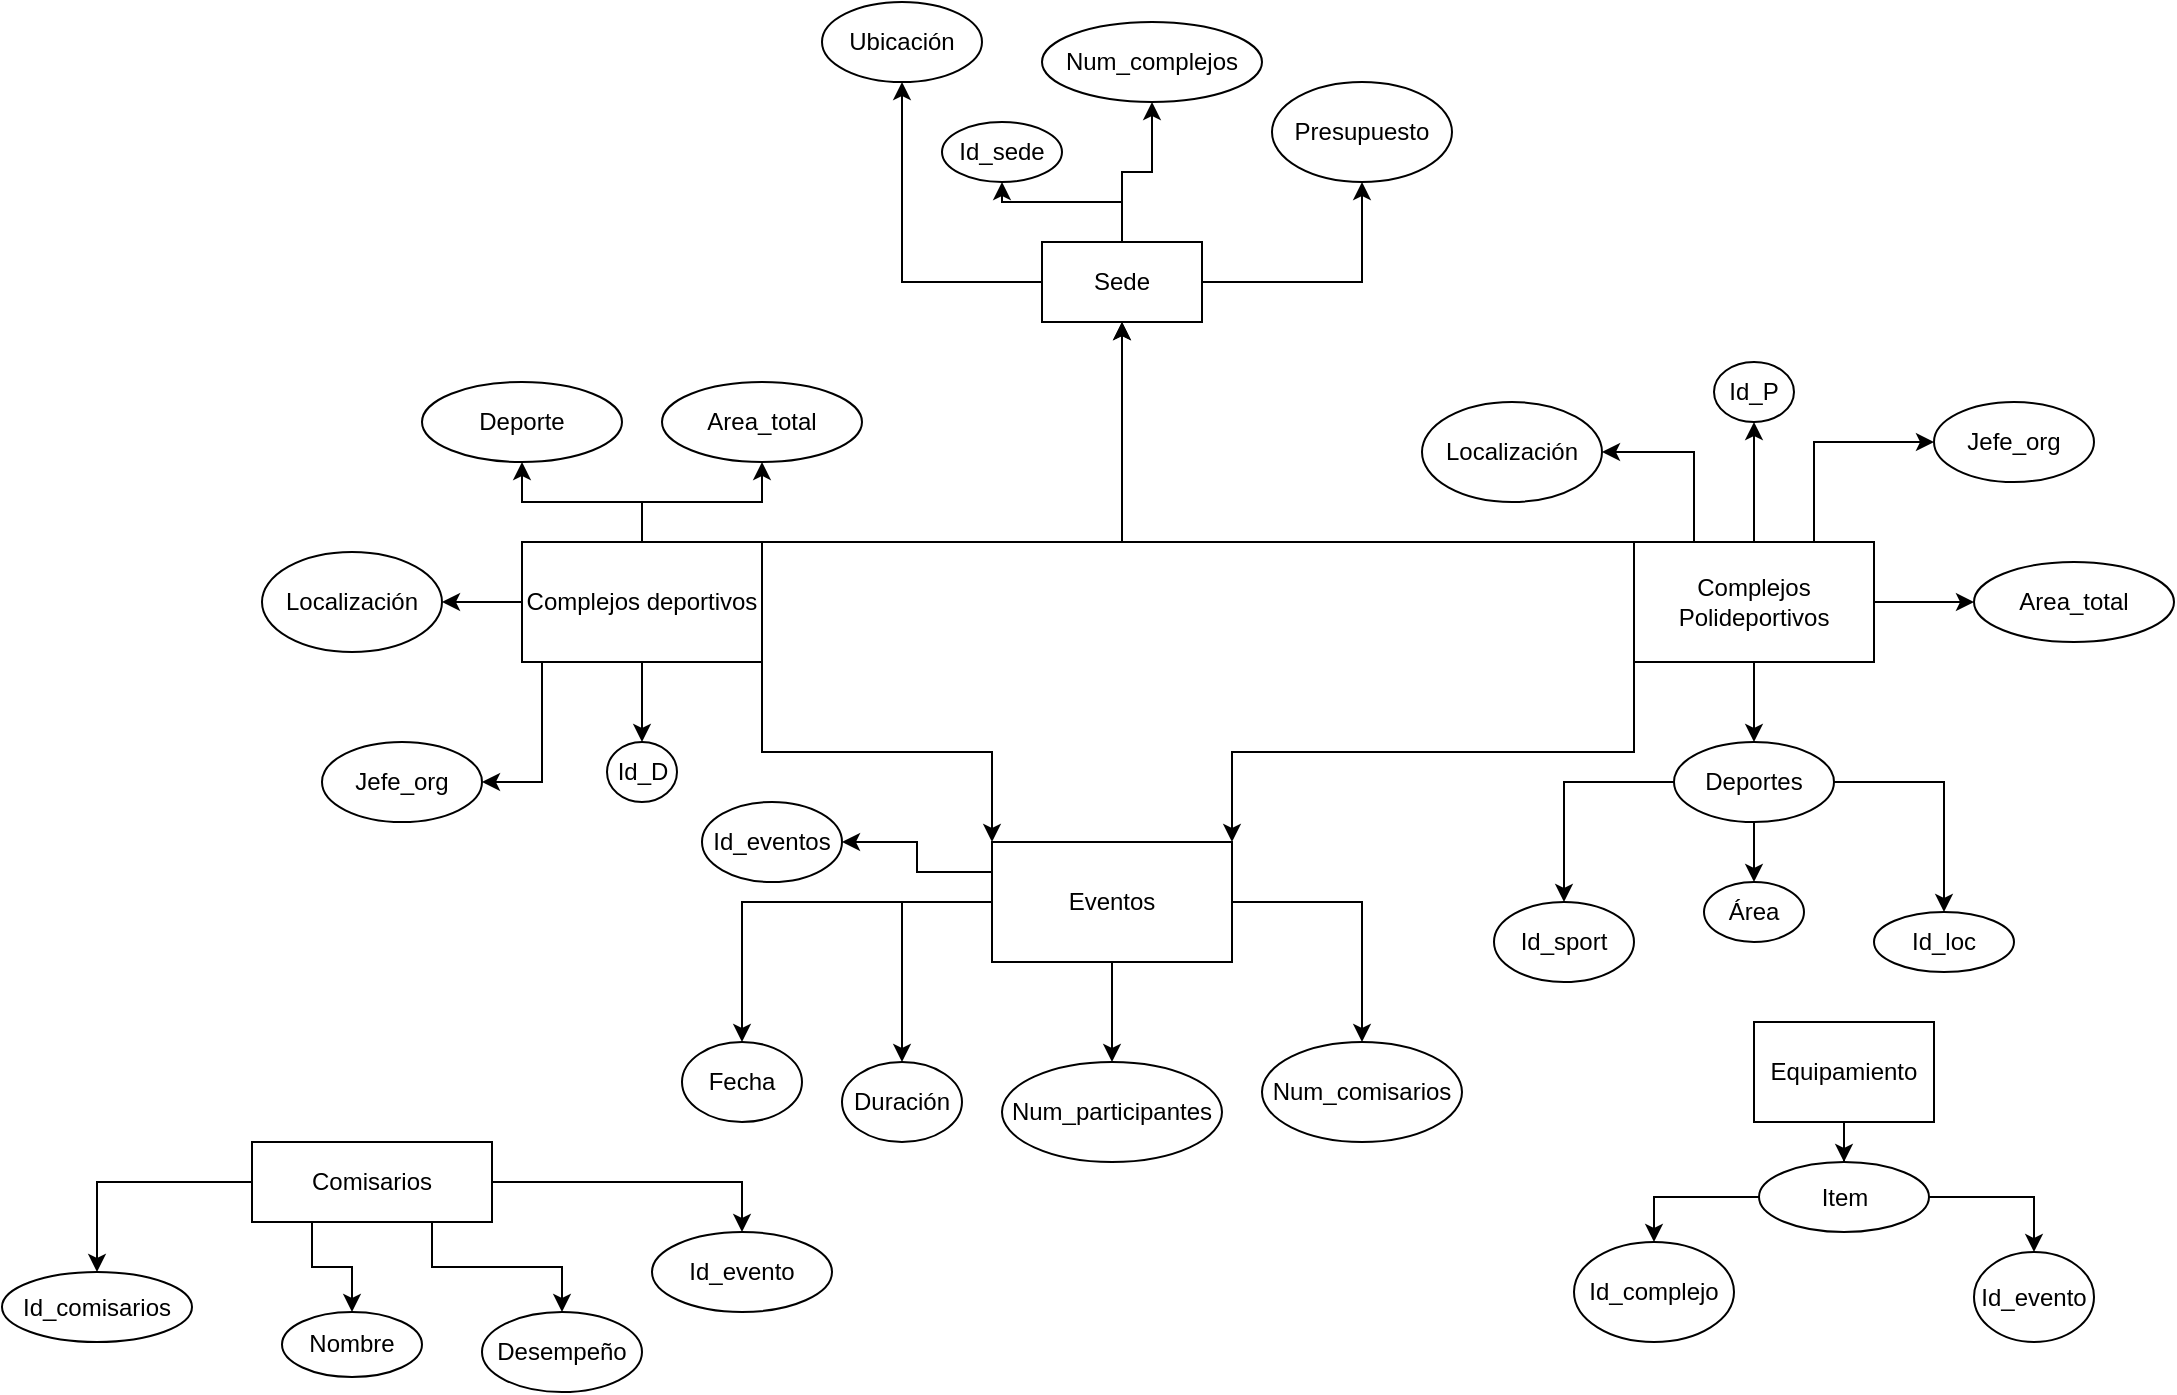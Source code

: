 <mxfile version="24.4.15" type="device">
  <diagram name="Página-1" id="cqSedHdmFxDYqsa-Nq5d">
    <mxGraphModel dx="2191" dy="1962" grid="1" gridSize="10" guides="1" tooltips="1" connect="1" arrows="1" fold="1" page="1" pageScale="1" pageWidth="827" pageHeight="1169" math="0" shadow="0">
      <root>
        <mxCell id="0" />
        <mxCell id="1" parent="0" />
        <mxCell id="7IoBYhM357xx1nyFvjBr-3" value="" style="edgeStyle=orthogonalEdgeStyle;rounded=0;orthogonalLoop=1;jettySize=auto;html=1;" edge="1" parent="1" source="7IoBYhM357xx1nyFvjBr-1" target="7IoBYhM357xx1nyFvjBr-2">
          <mxGeometry relative="1" as="geometry" />
        </mxCell>
        <mxCell id="7IoBYhM357xx1nyFvjBr-4" style="edgeStyle=orthogonalEdgeStyle;rounded=0;orthogonalLoop=1;jettySize=auto;html=1;" edge="1" parent="1" source="7IoBYhM357xx1nyFvjBr-1" target="7IoBYhM357xx1nyFvjBr-7">
          <mxGeometry relative="1" as="geometry">
            <mxPoint x="330" y="240" as="targetPoint" />
          </mxGeometry>
        </mxCell>
        <mxCell id="7IoBYhM357xx1nyFvjBr-9" value="" style="edgeStyle=orthogonalEdgeStyle;rounded=0;orthogonalLoop=1;jettySize=auto;html=1;" edge="1" parent="1" source="7IoBYhM357xx1nyFvjBr-1" target="7IoBYhM357xx1nyFvjBr-8">
          <mxGeometry relative="1" as="geometry">
            <Array as="points">
              <mxPoint x="220" y="340" />
            </Array>
          </mxGeometry>
        </mxCell>
        <mxCell id="7IoBYhM357xx1nyFvjBr-13" style="edgeStyle=orthogonalEdgeStyle;rounded=0;orthogonalLoop=1;jettySize=auto;html=1;exitX=0.5;exitY=0;exitDx=0;exitDy=0;entryX=0.5;entryY=1;entryDx=0;entryDy=0;" edge="1" parent="1" source="7IoBYhM357xx1nyFvjBr-1" target="7IoBYhM357xx1nyFvjBr-12">
          <mxGeometry relative="1" as="geometry" />
        </mxCell>
        <mxCell id="7IoBYhM357xx1nyFvjBr-16" value="" style="edgeStyle=orthogonalEdgeStyle;rounded=0;orthogonalLoop=1;jettySize=auto;html=1;" edge="1" parent="1" source="7IoBYhM357xx1nyFvjBr-1" target="7IoBYhM357xx1nyFvjBr-15">
          <mxGeometry relative="1" as="geometry" />
        </mxCell>
        <mxCell id="7IoBYhM357xx1nyFvjBr-43" style="edgeStyle=orthogonalEdgeStyle;rounded=0;orthogonalLoop=1;jettySize=auto;html=1;exitX=1;exitY=1;exitDx=0;exitDy=0;entryX=0;entryY=0;entryDx=0;entryDy=0;" edge="1" parent="1" source="7IoBYhM357xx1nyFvjBr-1" target="7IoBYhM357xx1nyFvjBr-42">
          <mxGeometry relative="1" as="geometry" />
        </mxCell>
        <mxCell id="7IoBYhM357xx1nyFvjBr-75" style="edgeStyle=orthogonalEdgeStyle;rounded=0;orthogonalLoop=1;jettySize=auto;html=1;exitX=1;exitY=0.5;exitDx=0;exitDy=0;entryX=0.5;entryY=1;entryDx=0;entryDy=0;" edge="1" parent="1" source="7IoBYhM357xx1nyFvjBr-1" target="7IoBYhM357xx1nyFvjBr-33">
          <mxGeometry relative="1" as="geometry">
            <Array as="points">
              <mxPoint x="330" y="220" />
              <mxPoint x="510" y="220" />
            </Array>
          </mxGeometry>
        </mxCell>
        <mxCell id="7IoBYhM357xx1nyFvjBr-1" value="Complejos deportivos" style="rounded=0;whiteSpace=wrap;html=1;" vertex="1" parent="1">
          <mxGeometry x="210" y="220" width="120" height="60" as="geometry" />
        </mxCell>
        <mxCell id="7IoBYhM357xx1nyFvjBr-2" value="Deporte" style="ellipse;whiteSpace=wrap;html=1;rounded=0;" vertex="1" parent="1">
          <mxGeometry x="160" y="140" width="100" height="40" as="geometry" />
        </mxCell>
        <mxCell id="7IoBYhM357xx1nyFvjBr-7" value="Localización" style="ellipse;whiteSpace=wrap;html=1;" vertex="1" parent="1">
          <mxGeometry x="80" y="225" width="90" height="50" as="geometry" />
        </mxCell>
        <mxCell id="7IoBYhM357xx1nyFvjBr-8" value="Jefe_org" style="ellipse;whiteSpace=wrap;html=1;rounded=0;" vertex="1" parent="1">
          <mxGeometry x="110" y="320" width="80" height="40" as="geometry" />
        </mxCell>
        <mxCell id="7IoBYhM357xx1nyFvjBr-12" value="Area_total" style="ellipse;whiteSpace=wrap;html=1;" vertex="1" parent="1">
          <mxGeometry x="280" y="140" width="100" height="40" as="geometry" />
        </mxCell>
        <mxCell id="7IoBYhM357xx1nyFvjBr-18" value="" style="edgeStyle=orthogonalEdgeStyle;rounded=0;orthogonalLoop=1;jettySize=auto;html=1;" edge="1" parent="1" source="7IoBYhM357xx1nyFvjBr-14" target="7IoBYhM357xx1nyFvjBr-17">
          <mxGeometry relative="1" as="geometry" />
        </mxCell>
        <mxCell id="7IoBYhM357xx1nyFvjBr-26" value="" style="edgeStyle=orthogonalEdgeStyle;rounded=0;orthogonalLoop=1;jettySize=auto;html=1;" edge="1" parent="1" source="7IoBYhM357xx1nyFvjBr-14" target="7IoBYhM357xx1nyFvjBr-25">
          <mxGeometry relative="1" as="geometry" />
        </mxCell>
        <mxCell id="7IoBYhM357xx1nyFvjBr-30" value="" style="edgeStyle=orthogonalEdgeStyle;rounded=0;orthogonalLoop=1;jettySize=auto;html=1;" edge="1" parent="1" source="7IoBYhM357xx1nyFvjBr-14" target="7IoBYhM357xx1nyFvjBr-29">
          <mxGeometry relative="1" as="geometry" />
        </mxCell>
        <mxCell id="7IoBYhM357xx1nyFvjBr-31" style="edgeStyle=orthogonalEdgeStyle;rounded=0;orthogonalLoop=1;jettySize=auto;html=1;exitX=0.75;exitY=0;exitDx=0;exitDy=0;entryX=0;entryY=0.5;entryDx=0;entryDy=0;" edge="1" parent="1" source="7IoBYhM357xx1nyFvjBr-14" target="7IoBYhM357xx1nyFvjBr-28">
          <mxGeometry relative="1" as="geometry" />
        </mxCell>
        <mxCell id="7IoBYhM357xx1nyFvjBr-32" style="edgeStyle=orthogonalEdgeStyle;rounded=0;orthogonalLoop=1;jettySize=auto;html=1;exitX=0.25;exitY=0;exitDx=0;exitDy=0;entryX=1;entryY=0.5;entryDx=0;entryDy=0;" edge="1" parent="1" source="7IoBYhM357xx1nyFvjBr-14" target="7IoBYhM357xx1nyFvjBr-27">
          <mxGeometry relative="1" as="geometry" />
        </mxCell>
        <mxCell id="7IoBYhM357xx1nyFvjBr-44" style="edgeStyle=orthogonalEdgeStyle;rounded=0;orthogonalLoop=1;jettySize=auto;html=1;exitX=0;exitY=1;exitDx=0;exitDy=0;entryX=1;entryY=0;entryDx=0;entryDy=0;" edge="1" parent="1" source="7IoBYhM357xx1nyFvjBr-14" target="7IoBYhM357xx1nyFvjBr-42">
          <mxGeometry relative="1" as="geometry" />
        </mxCell>
        <mxCell id="7IoBYhM357xx1nyFvjBr-76" style="edgeStyle=orthogonalEdgeStyle;rounded=0;orthogonalLoop=1;jettySize=auto;html=1;exitX=0;exitY=0.5;exitDx=0;exitDy=0;entryX=0.5;entryY=1;entryDx=0;entryDy=0;" edge="1" parent="1" source="7IoBYhM357xx1nyFvjBr-14" target="7IoBYhM357xx1nyFvjBr-33">
          <mxGeometry relative="1" as="geometry">
            <Array as="points">
              <mxPoint x="766" y="220" />
              <mxPoint x="510" y="220" />
            </Array>
          </mxGeometry>
        </mxCell>
        <mxCell id="7IoBYhM357xx1nyFvjBr-14" value="Complejos&lt;div&gt;Polideportivos&lt;/div&gt;" style="rounded=0;whiteSpace=wrap;html=1;" vertex="1" parent="1">
          <mxGeometry x="766" y="220" width="120" height="60" as="geometry" />
        </mxCell>
        <mxCell id="7IoBYhM357xx1nyFvjBr-15" value="Id_D" style="ellipse;whiteSpace=wrap;html=1;rounded=0;" vertex="1" parent="1">
          <mxGeometry x="252.5" y="320" width="35" height="30" as="geometry" />
        </mxCell>
        <mxCell id="7IoBYhM357xx1nyFvjBr-20" value="" style="edgeStyle=orthogonalEdgeStyle;rounded=0;orthogonalLoop=1;jettySize=auto;html=1;" edge="1" parent="1" source="7IoBYhM357xx1nyFvjBr-17" target="7IoBYhM357xx1nyFvjBr-19">
          <mxGeometry relative="1" as="geometry" />
        </mxCell>
        <mxCell id="7IoBYhM357xx1nyFvjBr-22" value="" style="edgeStyle=orthogonalEdgeStyle;rounded=0;orthogonalLoop=1;jettySize=auto;html=1;" edge="1" parent="1" source="7IoBYhM357xx1nyFvjBr-17" target="7IoBYhM357xx1nyFvjBr-21">
          <mxGeometry relative="1" as="geometry" />
        </mxCell>
        <mxCell id="7IoBYhM357xx1nyFvjBr-24" value="" style="edgeStyle=orthogonalEdgeStyle;rounded=0;orthogonalLoop=1;jettySize=auto;html=1;" edge="1" parent="1" source="7IoBYhM357xx1nyFvjBr-17" target="7IoBYhM357xx1nyFvjBr-23">
          <mxGeometry relative="1" as="geometry" />
        </mxCell>
        <mxCell id="7IoBYhM357xx1nyFvjBr-17" value="Deportes" style="ellipse;whiteSpace=wrap;html=1;rounded=0;" vertex="1" parent="1">
          <mxGeometry x="786" y="320" width="80" height="40" as="geometry" />
        </mxCell>
        <mxCell id="7IoBYhM357xx1nyFvjBr-19" value="Id_sport" style="ellipse;whiteSpace=wrap;html=1;rounded=0;" vertex="1" parent="1">
          <mxGeometry x="696" y="400" width="70" height="40" as="geometry" />
        </mxCell>
        <mxCell id="7IoBYhM357xx1nyFvjBr-21" value="Área" style="ellipse;whiteSpace=wrap;html=1;rounded=0;" vertex="1" parent="1">
          <mxGeometry x="801" y="390" width="50" height="30" as="geometry" />
        </mxCell>
        <mxCell id="7IoBYhM357xx1nyFvjBr-23" value="Id_loc" style="ellipse;whiteSpace=wrap;html=1;rounded=0;" vertex="1" parent="1">
          <mxGeometry x="886" y="405" width="70" height="30" as="geometry" />
        </mxCell>
        <mxCell id="7IoBYhM357xx1nyFvjBr-25" value="Id_P" style="ellipse;whiteSpace=wrap;html=1;rounded=0;" vertex="1" parent="1">
          <mxGeometry x="806" y="130" width="40" height="30" as="geometry" />
        </mxCell>
        <mxCell id="7IoBYhM357xx1nyFvjBr-27" value="Localización" style="ellipse;whiteSpace=wrap;html=1;" vertex="1" parent="1">
          <mxGeometry x="660" y="150" width="90" height="50" as="geometry" />
        </mxCell>
        <mxCell id="7IoBYhM357xx1nyFvjBr-28" value="Jefe_org" style="ellipse;whiteSpace=wrap;html=1;rounded=0;" vertex="1" parent="1">
          <mxGeometry x="916" y="150" width="80" height="40" as="geometry" />
        </mxCell>
        <mxCell id="7IoBYhM357xx1nyFvjBr-29" value="Area_total" style="ellipse;whiteSpace=wrap;html=1;" vertex="1" parent="1">
          <mxGeometry x="936" y="230" width="100" height="40" as="geometry" />
        </mxCell>
        <mxCell id="7IoBYhM357xx1nyFvjBr-35" value="" style="edgeStyle=orthogonalEdgeStyle;rounded=0;orthogonalLoop=1;jettySize=auto;html=1;" edge="1" parent="1" source="7IoBYhM357xx1nyFvjBr-33" target="7IoBYhM357xx1nyFvjBr-34">
          <mxGeometry relative="1" as="geometry" />
        </mxCell>
        <mxCell id="7IoBYhM357xx1nyFvjBr-37" value="" style="edgeStyle=orthogonalEdgeStyle;rounded=0;orthogonalLoop=1;jettySize=auto;html=1;" edge="1" parent="1" source="7IoBYhM357xx1nyFvjBr-33" target="7IoBYhM357xx1nyFvjBr-36">
          <mxGeometry relative="1" as="geometry" />
        </mxCell>
        <mxCell id="7IoBYhM357xx1nyFvjBr-39" value="" style="edgeStyle=orthogonalEdgeStyle;rounded=0;orthogonalLoop=1;jettySize=auto;html=1;" edge="1" parent="1" source="7IoBYhM357xx1nyFvjBr-33" target="7IoBYhM357xx1nyFvjBr-38">
          <mxGeometry relative="1" as="geometry" />
        </mxCell>
        <mxCell id="7IoBYhM357xx1nyFvjBr-41" value="" style="edgeStyle=orthogonalEdgeStyle;rounded=0;orthogonalLoop=1;jettySize=auto;html=1;" edge="1" parent="1" source="7IoBYhM357xx1nyFvjBr-33" target="7IoBYhM357xx1nyFvjBr-40">
          <mxGeometry relative="1" as="geometry" />
        </mxCell>
        <mxCell id="7IoBYhM357xx1nyFvjBr-33" value="Sede" style="rounded=0;whiteSpace=wrap;html=1;" vertex="1" parent="1">
          <mxGeometry x="470" y="70" width="80" height="40" as="geometry" />
        </mxCell>
        <mxCell id="7IoBYhM357xx1nyFvjBr-34" value="Num_complejos" style="ellipse;whiteSpace=wrap;html=1;rounded=0;" vertex="1" parent="1">
          <mxGeometry x="470" y="-40" width="110" height="40" as="geometry" />
        </mxCell>
        <mxCell id="7IoBYhM357xx1nyFvjBr-36" value="Id_sede" style="ellipse;whiteSpace=wrap;html=1;rounded=0;" vertex="1" parent="1">
          <mxGeometry x="420" y="10" width="60" height="30" as="geometry" />
        </mxCell>
        <mxCell id="7IoBYhM357xx1nyFvjBr-38" value="Presupuesto" style="ellipse;whiteSpace=wrap;html=1;rounded=0;" vertex="1" parent="1">
          <mxGeometry x="585" y="-10" width="90" height="50" as="geometry" />
        </mxCell>
        <mxCell id="7IoBYhM357xx1nyFvjBr-40" value="Ubicación" style="ellipse;whiteSpace=wrap;html=1;rounded=0;" vertex="1" parent="1">
          <mxGeometry x="360" y="-50" width="80" height="40" as="geometry" />
        </mxCell>
        <mxCell id="7IoBYhM357xx1nyFvjBr-47" value="" style="edgeStyle=orthogonalEdgeStyle;rounded=0;orthogonalLoop=1;jettySize=auto;html=1;" edge="1" parent="1" source="7IoBYhM357xx1nyFvjBr-42" target="7IoBYhM357xx1nyFvjBr-46">
          <mxGeometry relative="1" as="geometry" />
        </mxCell>
        <mxCell id="7IoBYhM357xx1nyFvjBr-49" value="" style="edgeStyle=orthogonalEdgeStyle;rounded=0;orthogonalLoop=1;jettySize=auto;html=1;" edge="1" parent="1" source="7IoBYhM357xx1nyFvjBr-42" target="7IoBYhM357xx1nyFvjBr-48">
          <mxGeometry relative="1" as="geometry" />
        </mxCell>
        <mxCell id="7IoBYhM357xx1nyFvjBr-51" value="" style="edgeStyle=orthogonalEdgeStyle;rounded=0;orthogonalLoop=1;jettySize=auto;html=1;" edge="1" parent="1" source="7IoBYhM357xx1nyFvjBr-42" target="7IoBYhM357xx1nyFvjBr-50">
          <mxGeometry relative="1" as="geometry" />
        </mxCell>
        <mxCell id="7IoBYhM357xx1nyFvjBr-53" value="" style="edgeStyle=orthogonalEdgeStyle;rounded=0;orthogonalLoop=1;jettySize=auto;html=1;" edge="1" parent="1" source="7IoBYhM357xx1nyFvjBr-42" target="7IoBYhM357xx1nyFvjBr-52">
          <mxGeometry relative="1" as="geometry" />
        </mxCell>
        <mxCell id="7IoBYhM357xx1nyFvjBr-61" style="edgeStyle=orthogonalEdgeStyle;rounded=0;orthogonalLoop=1;jettySize=auto;html=1;exitX=0;exitY=0.25;exitDx=0;exitDy=0;" edge="1" parent="1" source="7IoBYhM357xx1nyFvjBr-42" target="7IoBYhM357xx1nyFvjBr-62">
          <mxGeometry relative="1" as="geometry">
            <mxPoint x="370" y="370" as="targetPoint" />
          </mxGeometry>
        </mxCell>
        <mxCell id="7IoBYhM357xx1nyFvjBr-42" value="Eventos" style="rounded=0;whiteSpace=wrap;html=1;" vertex="1" parent="1">
          <mxGeometry x="445" y="370" width="120" height="60" as="geometry" />
        </mxCell>
        <mxCell id="7IoBYhM357xx1nyFvjBr-46" value="Fecha" style="ellipse;whiteSpace=wrap;html=1;rounded=0;" vertex="1" parent="1">
          <mxGeometry x="290" y="470" width="60" height="40" as="geometry" />
        </mxCell>
        <mxCell id="7IoBYhM357xx1nyFvjBr-48" value="Duración" style="ellipse;whiteSpace=wrap;html=1;rounded=0;" vertex="1" parent="1">
          <mxGeometry x="370" y="480" width="60" height="40" as="geometry" />
        </mxCell>
        <mxCell id="7IoBYhM357xx1nyFvjBr-50" value="Num_participantes" style="ellipse;whiteSpace=wrap;html=1;rounded=0;" vertex="1" parent="1">
          <mxGeometry x="450" y="480" width="110" height="50" as="geometry" />
        </mxCell>
        <mxCell id="7IoBYhM357xx1nyFvjBr-52" value="Num_comisarios" style="ellipse;whiteSpace=wrap;html=1;rounded=0;" vertex="1" parent="1">
          <mxGeometry x="580" y="470" width="100" height="50" as="geometry" />
        </mxCell>
        <mxCell id="7IoBYhM357xx1nyFvjBr-56" value="" style="edgeStyle=orthogonalEdgeStyle;rounded=0;orthogonalLoop=1;jettySize=auto;html=1;" edge="1" parent="1" source="7IoBYhM357xx1nyFvjBr-54" target="7IoBYhM357xx1nyFvjBr-55">
          <mxGeometry relative="1" as="geometry" />
        </mxCell>
        <mxCell id="7IoBYhM357xx1nyFvjBr-64" value="" style="edgeStyle=orthogonalEdgeStyle;rounded=0;orthogonalLoop=1;jettySize=auto;html=1;" edge="1" parent="1" source="7IoBYhM357xx1nyFvjBr-54" target="7IoBYhM357xx1nyFvjBr-63">
          <mxGeometry relative="1" as="geometry" />
        </mxCell>
        <mxCell id="7IoBYhM357xx1nyFvjBr-80" style="edgeStyle=orthogonalEdgeStyle;rounded=0;orthogonalLoop=1;jettySize=auto;html=1;exitX=0.25;exitY=1;exitDx=0;exitDy=0;entryX=0.5;entryY=0;entryDx=0;entryDy=0;" edge="1" parent="1" source="7IoBYhM357xx1nyFvjBr-54" target="7IoBYhM357xx1nyFvjBr-78">
          <mxGeometry relative="1" as="geometry" />
        </mxCell>
        <mxCell id="7IoBYhM357xx1nyFvjBr-81" style="edgeStyle=orthogonalEdgeStyle;rounded=0;orthogonalLoop=1;jettySize=auto;html=1;exitX=0.75;exitY=1;exitDx=0;exitDy=0;entryX=0.5;entryY=0;entryDx=0;entryDy=0;" edge="1" parent="1" source="7IoBYhM357xx1nyFvjBr-54" target="7IoBYhM357xx1nyFvjBr-58">
          <mxGeometry relative="1" as="geometry" />
        </mxCell>
        <mxCell id="7IoBYhM357xx1nyFvjBr-54" value="Comisarios" style="rounded=0;whiteSpace=wrap;html=1;" vertex="1" parent="1">
          <mxGeometry x="75" y="520" width="120" height="40" as="geometry" />
        </mxCell>
        <mxCell id="7IoBYhM357xx1nyFvjBr-55" value="Id_comisarios" style="ellipse;whiteSpace=wrap;html=1;rounded=0;" vertex="1" parent="1">
          <mxGeometry x="-50" y="585" width="95" height="35" as="geometry" />
        </mxCell>
        <mxCell id="7IoBYhM357xx1nyFvjBr-58" value="Desempeño" style="ellipse;whiteSpace=wrap;html=1;rounded=0;" vertex="1" parent="1">
          <mxGeometry x="190" y="605" width="80" height="40" as="geometry" />
        </mxCell>
        <mxCell id="7IoBYhM357xx1nyFvjBr-62" value="Id_eventos" style="ellipse;whiteSpace=wrap;html=1;" vertex="1" parent="1">
          <mxGeometry x="300" y="350" width="70" height="40" as="geometry" />
        </mxCell>
        <mxCell id="7IoBYhM357xx1nyFvjBr-63" value="Id_evento" style="ellipse;whiteSpace=wrap;html=1;rounded=0;" vertex="1" parent="1">
          <mxGeometry x="275" y="565" width="90" height="40" as="geometry" />
        </mxCell>
        <mxCell id="7IoBYhM357xx1nyFvjBr-67" value="" style="edgeStyle=orthogonalEdgeStyle;rounded=0;orthogonalLoop=1;jettySize=auto;html=1;" edge="1" parent="1" source="7IoBYhM357xx1nyFvjBr-65" target="7IoBYhM357xx1nyFvjBr-66">
          <mxGeometry relative="1" as="geometry" />
        </mxCell>
        <mxCell id="7IoBYhM357xx1nyFvjBr-65" value="Equipamiento" style="rounded=0;whiteSpace=wrap;html=1;" vertex="1" parent="1">
          <mxGeometry x="826" y="460" width="90" height="50" as="geometry" />
        </mxCell>
        <mxCell id="7IoBYhM357xx1nyFvjBr-70" value="" style="edgeStyle=orthogonalEdgeStyle;rounded=0;orthogonalLoop=1;jettySize=auto;html=1;" edge="1" parent="1" source="7IoBYhM357xx1nyFvjBr-66" target="7IoBYhM357xx1nyFvjBr-69">
          <mxGeometry relative="1" as="geometry" />
        </mxCell>
        <mxCell id="7IoBYhM357xx1nyFvjBr-72" value="" style="edgeStyle=orthogonalEdgeStyle;rounded=0;orthogonalLoop=1;jettySize=auto;html=1;" edge="1" parent="1" source="7IoBYhM357xx1nyFvjBr-66" target="7IoBYhM357xx1nyFvjBr-71">
          <mxGeometry relative="1" as="geometry" />
        </mxCell>
        <mxCell id="7IoBYhM357xx1nyFvjBr-66" value="Item" style="ellipse;whiteSpace=wrap;html=1;rounded=0;" vertex="1" parent="1">
          <mxGeometry x="828.5" y="530" width="85" height="35" as="geometry" />
        </mxCell>
        <mxCell id="7IoBYhM357xx1nyFvjBr-69" value="Id_complejo" style="ellipse;whiteSpace=wrap;html=1;rounded=0;" vertex="1" parent="1">
          <mxGeometry x="736" y="570" width="80" height="50" as="geometry" />
        </mxCell>
        <mxCell id="7IoBYhM357xx1nyFvjBr-71" value="Id_evento" style="ellipse;whiteSpace=wrap;html=1;rounded=0;" vertex="1" parent="1">
          <mxGeometry x="936" y="575" width="60" height="45" as="geometry" />
        </mxCell>
        <mxCell id="7IoBYhM357xx1nyFvjBr-78" value="Nombre" style="ellipse;whiteSpace=wrap;html=1;" vertex="1" parent="1">
          <mxGeometry x="90" y="605" width="70" height="32.5" as="geometry" />
        </mxCell>
      </root>
    </mxGraphModel>
  </diagram>
</mxfile>
